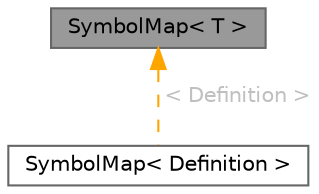 digraph "SymbolMap&lt; T &gt;"
{
 // INTERACTIVE_SVG=YES
 // LATEX_PDF_SIZE
  bgcolor="transparent";
  edge [fontname=Helvetica,fontsize=10,labelfontname=Helvetica,labelfontsize=10];
  node [fontname=Helvetica,fontsize=10,shape=box,height=0.2,width=0.4];
  Node1 [label="SymbolMap\< T \>",height=0.2,width=0.4,color="gray40", fillcolor="grey60", style="filled", fontcolor="black",tooltip="Class implementing a symbol map that maps symbol names to objects."];
  Node1 -> Node2 [dir="back",color="orange",style="dashed",label=" \< Definition \>",fontcolor="grey" ];
  Node2 [label="SymbolMap\< Definition \>",height=0.2,width=0.4,color="gray40", fillcolor="white", style="filled",URL="$d4/d85/class_symbol_map.html",tooltip=" "];
}
